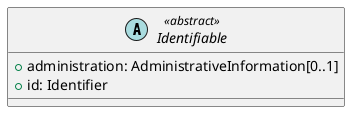 @startuml
abstract class Identifiable <<abstract>> {
  +administration: AdministrativeInformation[0..1]
  +id: Identifier
}
@enduml